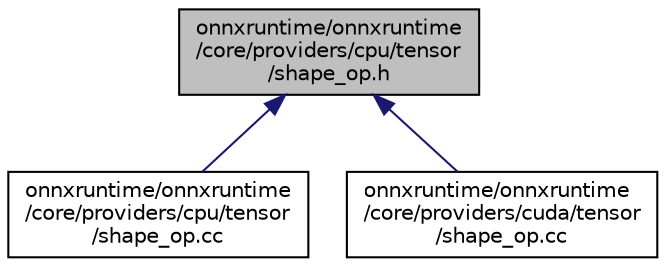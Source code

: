 digraph "onnxruntime/onnxruntime/core/providers/cpu/tensor/shape_op.h"
{
  edge [fontname="Helvetica",fontsize="10",labelfontname="Helvetica",labelfontsize="10"];
  node [fontname="Helvetica",fontsize="10",shape=record];
  Node67 [label="onnxruntime/onnxruntime\l/core/providers/cpu/tensor\l/shape_op.h",height=0.2,width=0.4,color="black", fillcolor="grey75", style="filled", fontcolor="black"];
  Node67 -> Node68 [dir="back",color="midnightblue",fontsize="10",style="solid"];
  Node68 [label="onnxruntime/onnxruntime\l/core/providers/cpu/tensor\l/shape_op.cc",height=0.2,width=0.4,color="black", fillcolor="white", style="filled",URL="$cpu_2tensor_2shape__op_8cc.html"];
  Node67 -> Node69 [dir="back",color="midnightblue",fontsize="10",style="solid"];
  Node69 [label="onnxruntime/onnxruntime\l/core/providers/cuda/tensor\l/shape_op.cc",height=0.2,width=0.4,color="black", fillcolor="white", style="filled",URL="$cuda_2tensor_2shape__op_8cc.html"];
}
